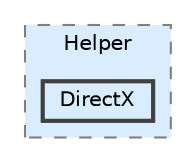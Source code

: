 digraph "Common/Helper/DirectX"
{
 // LATEX_PDF_SIZE
  bgcolor="transparent";
  edge [fontname=Helvetica,fontsize=10,labelfontname=Helvetica,labelfontsize=10];
  node [fontname=Helvetica,fontsize=10,shape=box,height=0.2,width=0.4];
  compound=true
  subgraph clusterdir_e087beed5b02a80de5bb51a6cb3df588 {
    graph [ bgcolor="#daedff", pencolor="grey50", label="Helper", fontname=Helvetica,fontsize=10 style="filled,dashed", URL="dir_e087beed5b02a80de5bb51a6cb3df588.html",tooltip=""]
  dir_023a0e1c755e796e77b48dc884123700 [label="DirectX", fillcolor="#daedff", color="grey25", style="filled,bold", URL="dir_023a0e1c755e796e77b48dc884123700.html",tooltip=""];
  }
}
